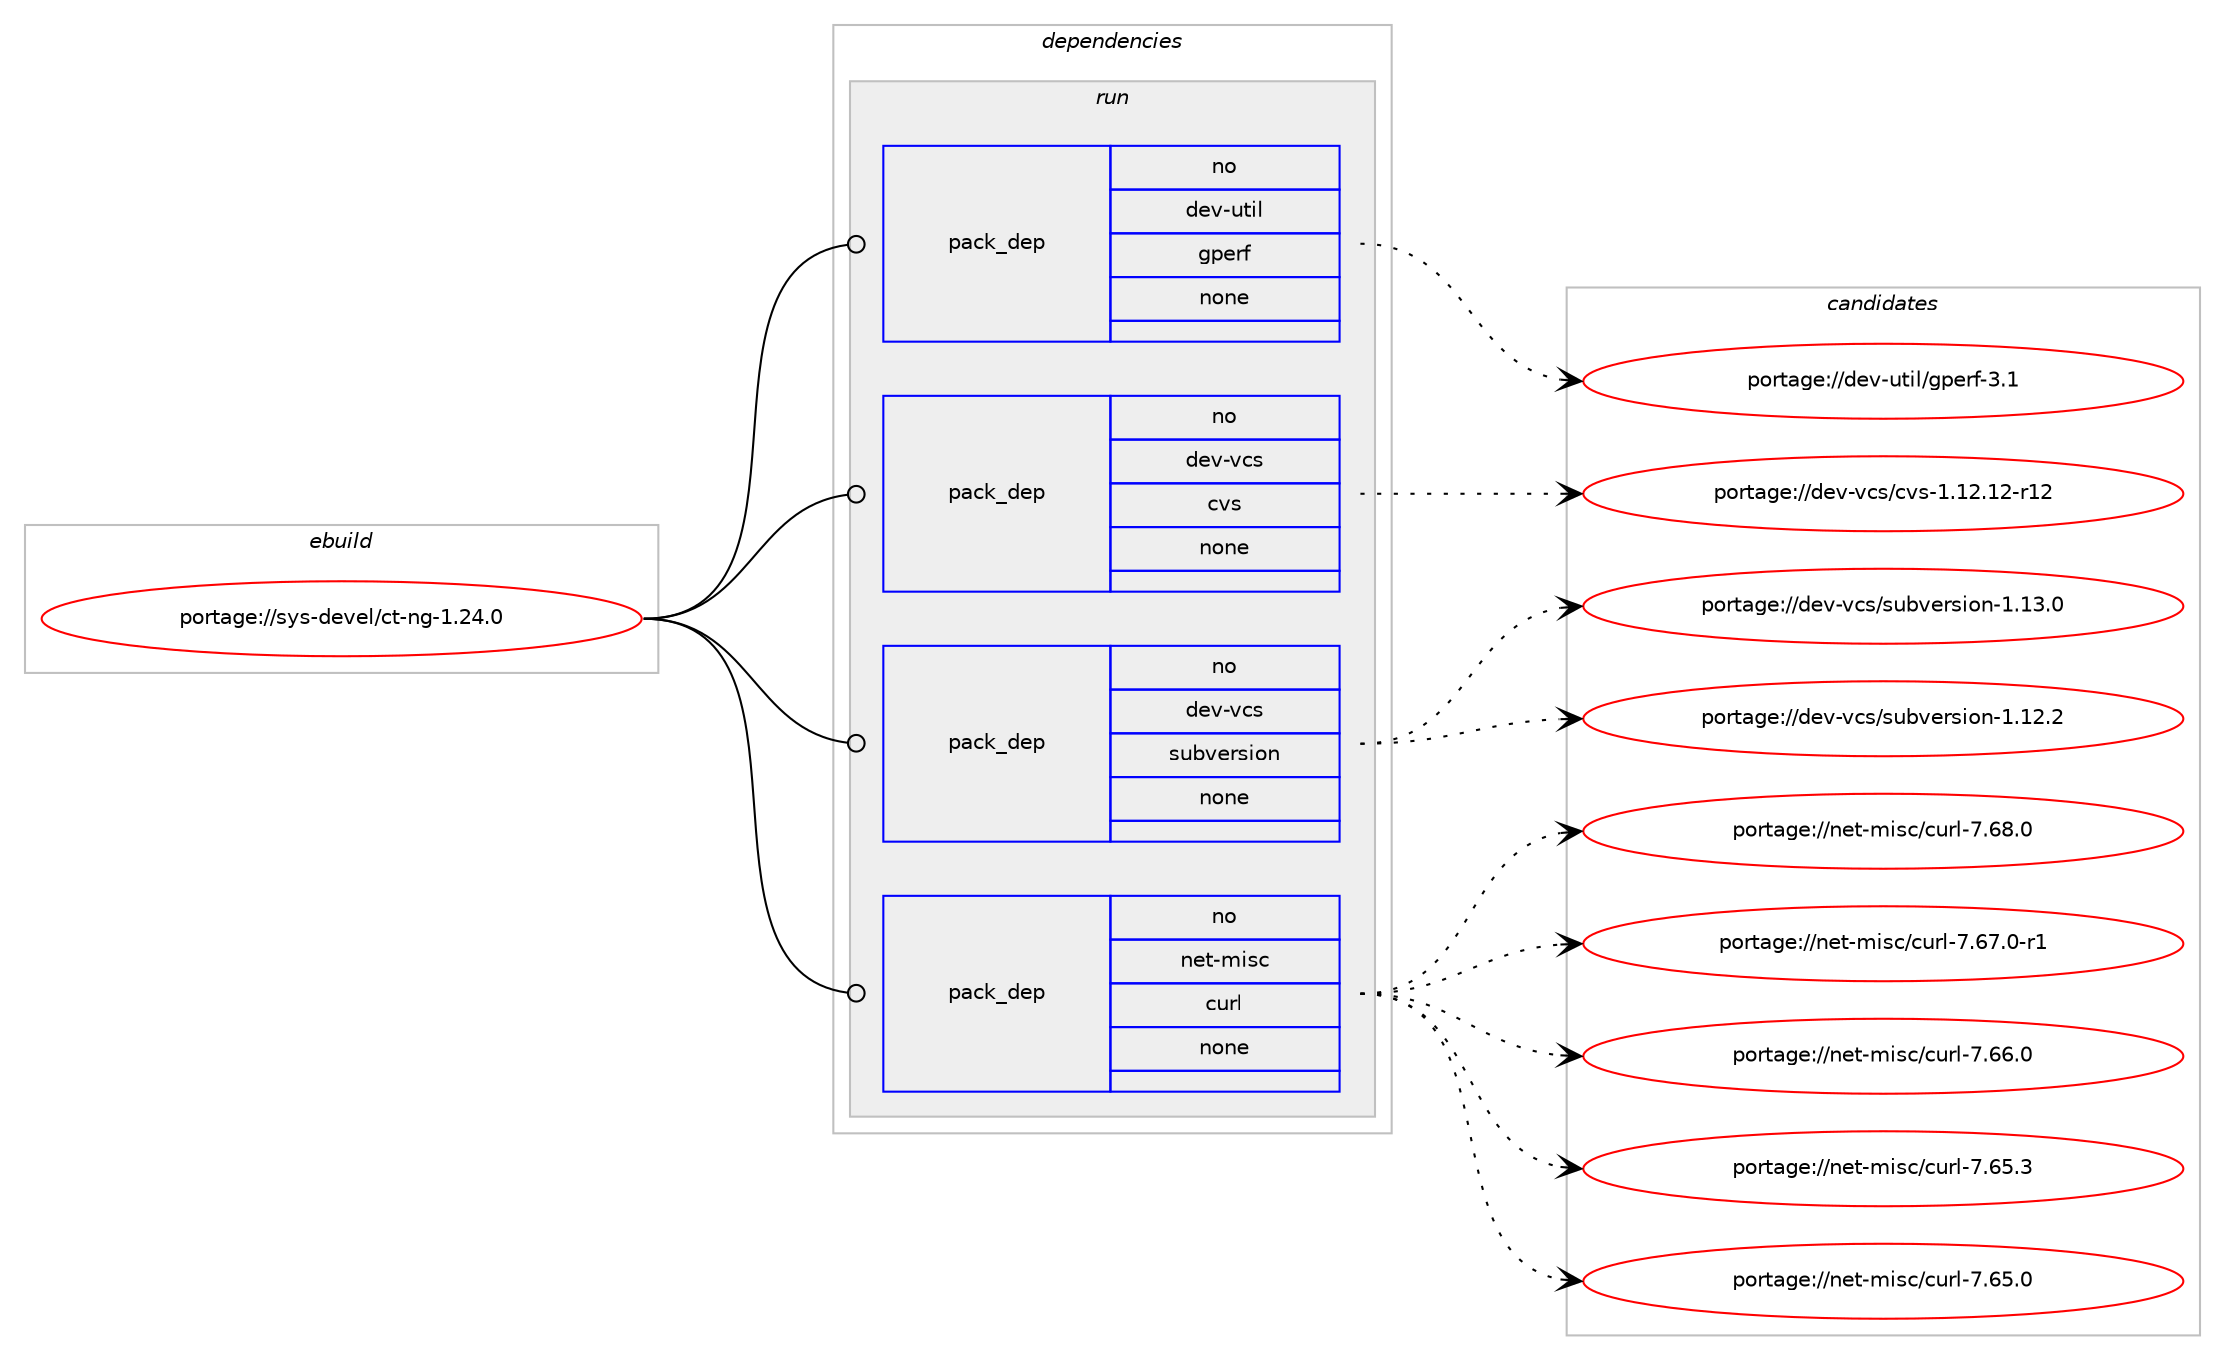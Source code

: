 digraph prolog {

# *************
# Graph options
# *************

newrank=true;
concentrate=true;
compound=true;
graph [rankdir=LR,fontname=Helvetica,fontsize=10,ranksep=1.5];#, ranksep=2.5, nodesep=0.2];
edge  [arrowhead=vee];
node  [fontname=Helvetica,fontsize=10];

# **********
# The ebuild
# **********

subgraph cluster_leftcol {
color=gray;
rank=same;
label=<<i>ebuild</i>>;
id [label="portage://sys-devel/ct-ng-1.24.0", color=red, width=4, href="../sys-devel/ct-ng-1.24.0.svg"];
}

# ****************
# The dependencies
# ****************

subgraph cluster_midcol {
color=gray;
label=<<i>dependencies</i>>;
subgraph cluster_compile {
fillcolor="#eeeeee";
style=filled;
label=<<i>compile</i>>;
}
subgraph cluster_compileandrun {
fillcolor="#eeeeee";
style=filled;
label=<<i>compile and run</i>>;
}
subgraph cluster_run {
fillcolor="#eeeeee";
style=filled;
label=<<i>run</i>>;
subgraph pack29356 {
dependency37865 [label=<<TABLE BORDER="0" CELLBORDER="1" CELLSPACING="0" CELLPADDING="4" WIDTH="220"><TR><TD ROWSPAN="6" CELLPADDING="30">pack_dep</TD></TR><TR><TD WIDTH="110">no</TD></TR><TR><TD>dev-util</TD></TR><TR><TD>gperf</TD></TR><TR><TD>none</TD></TR><TR><TD></TD></TR></TABLE>>, shape=none, color=blue];
}
id:e -> dependency37865:w [weight=20,style="solid",arrowhead="odot"];
subgraph pack29357 {
dependency37866 [label=<<TABLE BORDER="0" CELLBORDER="1" CELLSPACING="0" CELLPADDING="4" WIDTH="220"><TR><TD ROWSPAN="6" CELLPADDING="30">pack_dep</TD></TR><TR><TD WIDTH="110">no</TD></TR><TR><TD>dev-vcs</TD></TR><TR><TD>cvs</TD></TR><TR><TD>none</TD></TR><TR><TD></TD></TR></TABLE>>, shape=none, color=blue];
}
id:e -> dependency37866:w [weight=20,style="solid",arrowhead="odot"];
subgraph pack29358 {
dependency37867 [label=<<TABLE BORDER="0" CELLBORDER="1" CELLSPACING="0" CELLPADDING="4" WIDTH="220"><TR><TD ROWSPAN="6" CELLPADDING="30">pack_dep</TD></TR><TR><TD WIDTH="110">no</TD></TR><TR><TD>dev-vcs</TD></TR><TR><TD>subversion</TD></TR><TR><TD>none</TD></TR><TR><TD></TD></TR></TABLE>>, shape=none, color=blue];
}
id:e -> dependency37867:w [weight=20,style="solid",arrowhead="odot"];
subgraph pack29359 {
dependency37868 [label=<<TABLE BORDER="0" CELLBORDER="1" CELLSPACING="0" CELLPADDING="4" WIDTH="220"><TR><TD ROWSPAN="6" CELLPADDING="30">pack_dep</TD></TR><TR><TD WIDTH="110">no</TD></TR><TR><TD>net-misc</TD></TR><TR><TD>curl</TD></TR><TR><TD>none</TD></TR><TR><TD></TD></TR></TABLE>>, shape=none, color=blue];
}
id:e -> dependency37868:w [weight=20,style="solid",arrowhead="odot"];
}
}

# **************
# The candidates
# **************

subgraph cluster_choices {
rank=same;
color=gray;
label=<<i>candidates</i>>;

subgraph choice29356 {
color=black;
nodesep=1;
choice100101118451171161051084710311210111410245514649 [label="portage://dev-util/gperf-3.1", color=red, width=4,href="../dev-util/gperf-3.1.svg"];
dependency37865:e -> choice100101118451171161051084710311210111410245514649:w [style=dotted,weight="100"];
}
subgraph choice29357 {
color=black;
nodesep=1;
choice100101118451189911547991181154549464950464950451144950 [label="portage://dev-vcs/cvs-1.12.12-r12", color=red, width=4,href="../dev-vcs/cvs-1.12.12-r12.svg"];
dependency37866:e -> choice100101118451189911547991181154549464950464950451144950:w [style=dotted,weight="100"];
}
subgraph choice29358 {
color=black;
nodesep=1;
choice1001011184511899115471151179811810111411510511111045494649514648 [label="portage://dev-vcs/subversion-1.13.0", color=red, width=4,href="../dev-vcs/subversion-1.13.0.svg"];
choice1001011184511899115471151179811810111411510511111045494649504650 [label="portage://dev-vcs/subversion-1.12.2", color=red, width=4,href="../dev-vcs/subversion-1.12.2.svg"];
dependency37867:e -> choice1001011184511899115471151179811810111411510511111045494649514648:w [style=dotted,weight="100"];
dependency37867:e -> choice1001011184511899115471151179811810111411510511111045494649504650:w [style=dotted,weight="100"];
}
subgraph choice29359 {
color=black;
nodesep=1;
choice1101011164510910511599479911711410845554654564648 [label="portage://net-misc/curl-7.68.0", color=red, width=4,href="../net-misc/curl-7.68.0.svg"];
choice11010111645109105115994799117114108455546545546484511449 [label="portage://net-misc/curl-7.67.0-r1", color=red, width=4,href="../net-misc/curl-7.67.0-r1.svg"];
choice1101011164510910511599479911711410845554654544648 [label="portage://net-misc/curl-7.66.0", color=red, width=4,href="../net-misc/curl-7.66.0.svg"];
choice1101011164510910511599479911711410845554654534651 [label="portage://net-misc/curl-7.65.3", color=red, width=4,href="../net-misc/curl-7.65.3.svg"];
choice1101011164510910511599479911711410845554654534648 [label="portage://net-misc/curl-7.65.0", color=red, width=4,href="../net-misc/curl-7.65.0.svg"];
dependency37868:e -> choice1101011164510910511599479911711410845554654564648:w [style=dotted,weight="100"];
dependency37868:e -> choice11010111645109105115994799117114108455546545546484511449:w [style=dotted,weight="100"];
dependency37868:e -> choice1101011164510910511599479911711410845554654544648:w [style=dotted,weight="100"];
dependency37868:e -> choice1101011164510910511599479911711410845554654534651:w [style=dotted,weight="100"];
dependency37868:e -> choice1101011164510910511599479911711410845554654534648:w [style=dotted,weight="100"];
}
}

}

